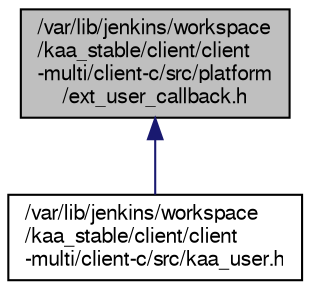 digraph "/var/lib/jenkins/workspace/kaa_stable/client/client-multi/client-c/src/platform/ext_user_callback.h"
{
  bgcolor="transparent";
  edge [fontname="FreeSans",fontsize="10",labelfontname="FreeSans",labelfontsize="10"];
  node [fontname="FreeSans",fontsize="10",shape=record];
  Node1 [label="/var/lib/jenkins/workspace\l/kaa_stable/client/client\l-multi/client-c/src/platform\l/ext_user_callback.h",height=0.2,width=0.4,color="black", fillcolor="grey75", style="filled" fontcolor="black"];
  Node1 -> Node2 [dir="back",color="midnightblue",fontsize="10",style="solid",fontname="FreeSans"];
  Node2 [label="/var/lib/jenkins/workspace\l/kaa_stable/client/client\l-multi/client-c/src/kaa_user.h",height=0.2,width=0.4,color="black",URL="$kaa__user_8h.html",tooltip="Endpoint-to-user association management for Kaa C SDK. "];
}
